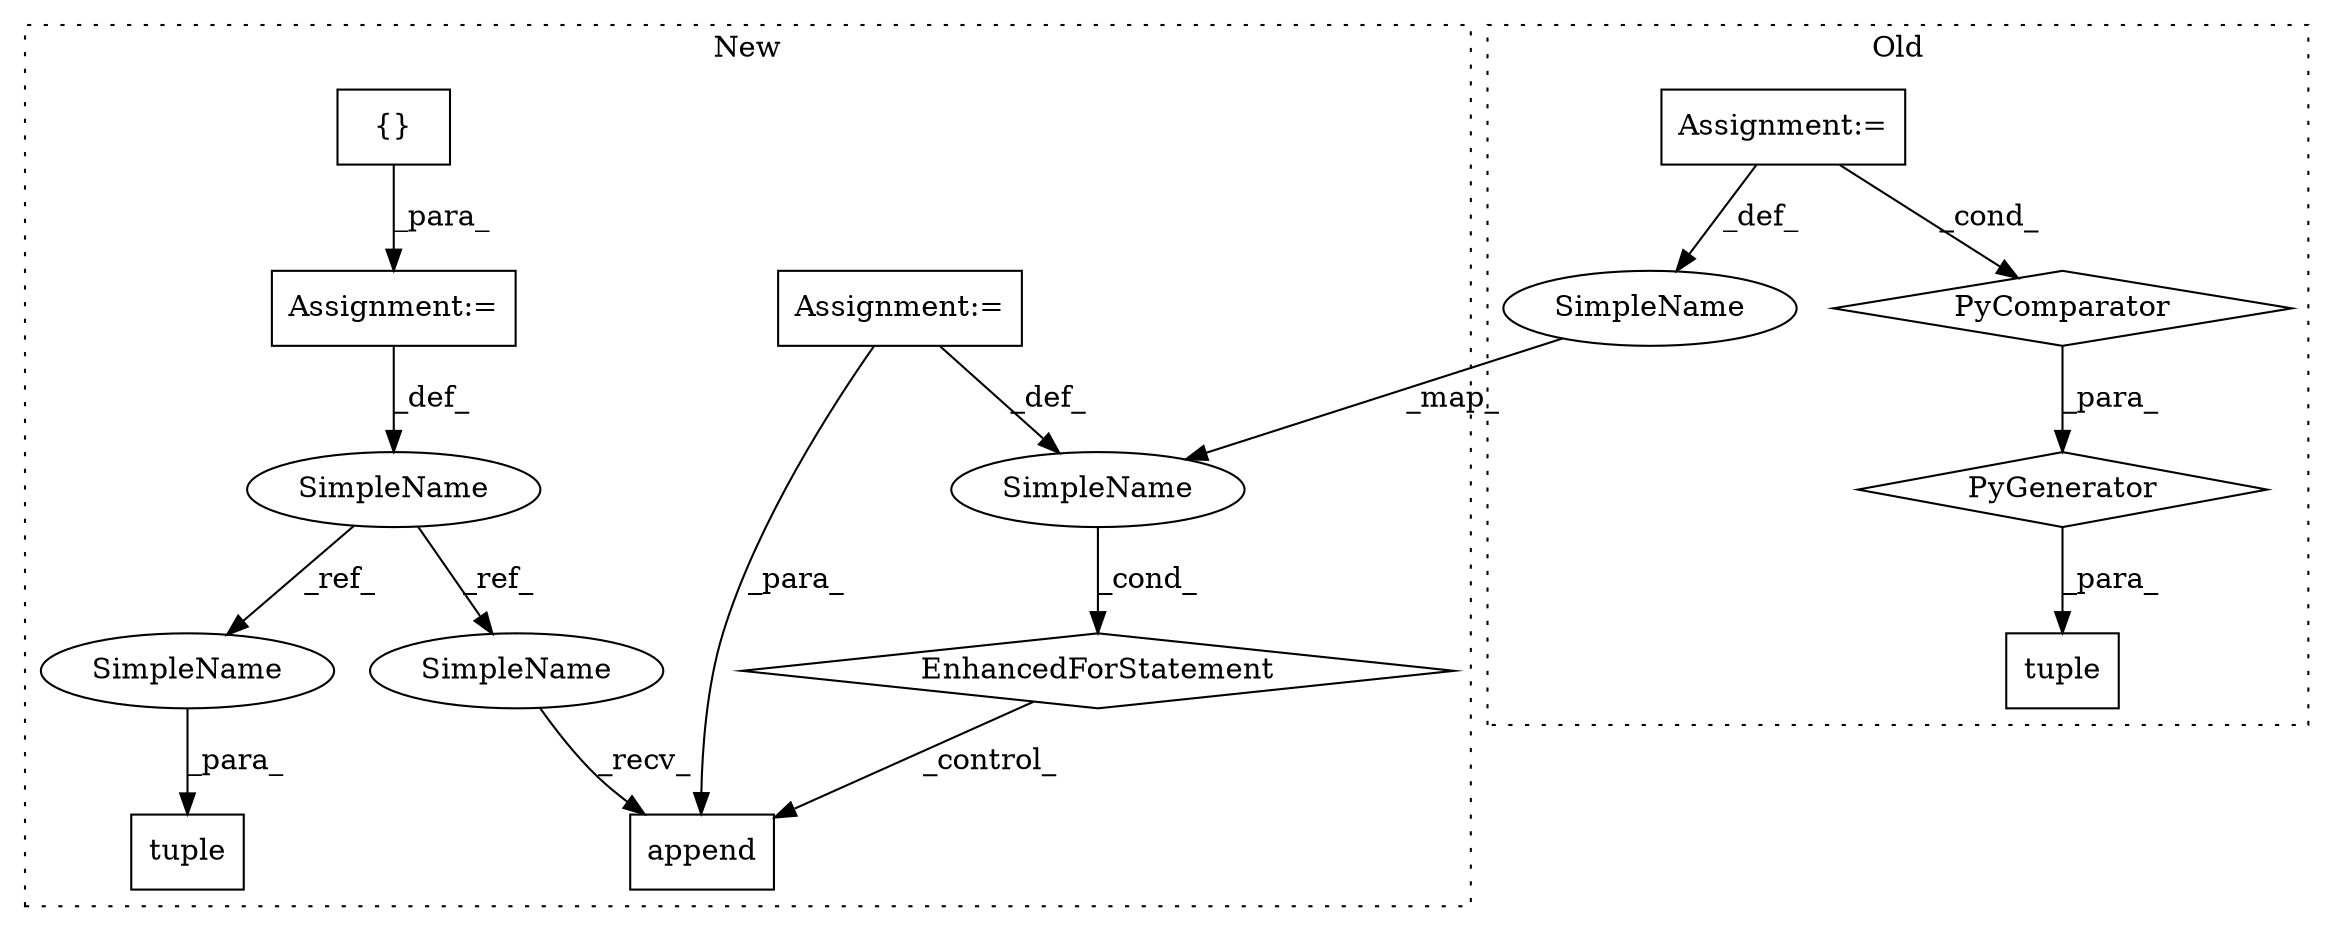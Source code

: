 digraph G {
subgraph cluster0 {
1 [label="tuple" a="32" s="2871,3019" l="15,-3" shape="box"];
5 [label="Assignment:=" a="7" s="2981" l="32" shape="box"];
6 [label="PyComparator" a="113" s="2981" l="32" shape="diamond"];
10 [label="SimpleName" a="42" s="2984" l="4" shape="ellipse"];
13 [label="PyGenerator" a="107" s="2886" l="133" shape="diamond"];
label = "Old";
style="dotted";
}
subgraph cluster1 {
2 [label="append" a="32" s="3179,3194" l="7,1" shape="box"];
3 [label="EnhancedForStatement" a="70" s="2890,2967" l="53,2" shape="diamond"];
4 [label="Assignment:=" a="7" s="2890,2967" l="53,2" shape="box"];
7 [label="Assignment:=" a="7" s="2872" l="1" shape="box"];
8 [label="{}" a="4" s="2882" l="2" shape="box"];
9 [label="SimpleName" a="42" s="2947" l="4" shape="ellipse"];
11 [label="SimpleName" a="42" s="2863" l="9" shape="ellipse"];
12 [label="tuple" a="32" s="3221,3236" l="6,1" shape="box"];
14 [label="SimpleName" a="42" s="3169" l="9" shape="ellipse"];
15 [label="SimpleName" a="42" s="3227" l="9" shape="ellipse"];
label = "New";
style="dotted";
}
3 -> 2 [label="_control_"];
4 -> 9 [label="_def_"];
4 -> 2 [label="_para_"];
5 -> 6 [label="_cond_"];
5 -> 10 [label="_def_"];
6 -> 13 [label="_para_"];
7 -> 11 [label="_def_"];
8 -> 7 [label="_para_"];
9 -> 3 [label="_cond_"];
10 -> 9 [label="_map_"];
11 -> 14 [label="_ref_"];
11 -> 15 [label="_ref_"];
13 -> 1 [label="_para_"];
14 -> 2 [label="_recv_"];
15 -> 12 [label="_para_"];
}